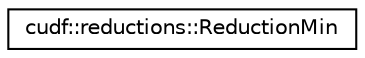 digraph "Graphical Class Hierarchy"
{
  edge [fontname="Helvetica",fontsize="10",labelfontname="Helvetica",labelfontsize="10"];
  node [fontname="Helvetica",fontsize="10",shape=record];
  rankdir="LR";
  Node0 [label="cudf::reductions::ReductionMin",height=0.2,width=0.4,color="black", fillcolor="white", style="filled",URL="$structcudf_1_1reductions_1_1ReductionMin.html"];
}
